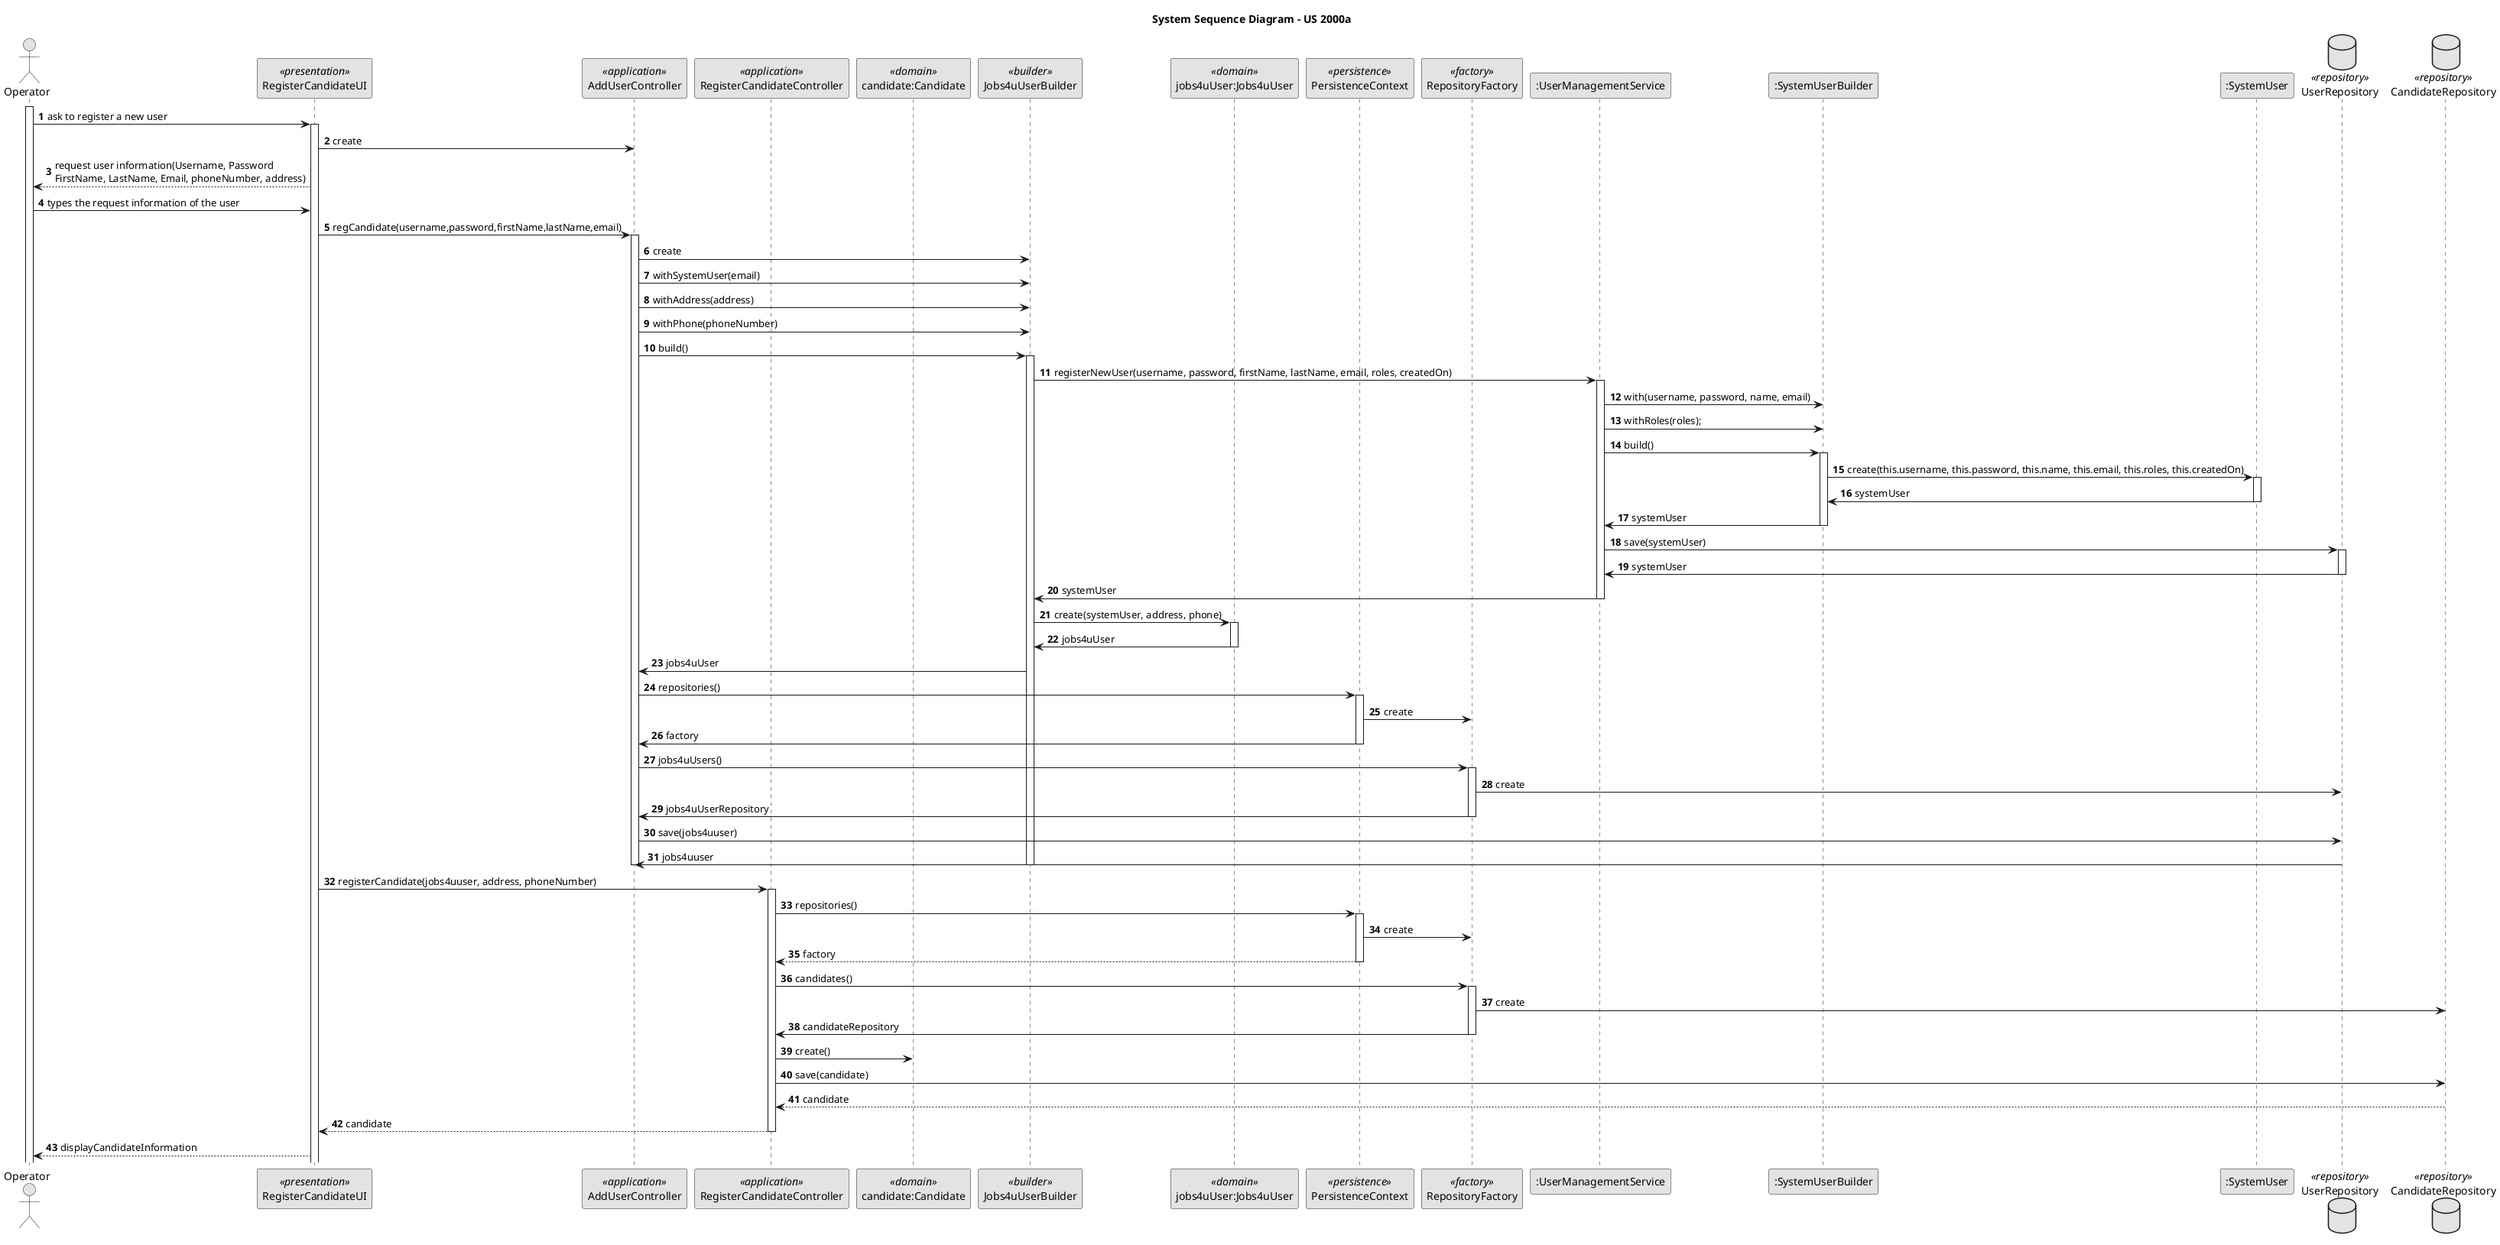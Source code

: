 @startuml
skinparam monochrome true
skinparam packageStyle rectangle
skinparam shadowing false

autonumber

title System Sequence Diagram - US 2000a

'hide footbox
actor Operator as Actor
participant RegisterCandidateUI as UI <<presentation>>
participant AddUserController as Controller1 <<application>>
participant RegisterCandidateController as Controller <<application>>
participant "candidate:Candidate" as Domain2 <<domain>>
participant Jobs4uUserBuilder as Builder <<builder>>
participant "jobs4uUser:Jobs4uUser" as Domain <<domain>>
participant PersistenceContext as Persistence <<persistence>>
participant RepositoryFactory as Factory <<factory>>
participant ":UserManagementService" as usrMgmtSvc
participant ":SystemUserBuilder" as sysUserBuilder
participant ":SystemUser" as sysUsr
database UserRepository as UserRepository <<repository>>
database CandidateRepository as CandidateRepository <<repository>>



activate Actor
Actor -> UI: ask to register a new user
activate UI
    UI -> Controller1: create


   UI --> Actor : request user information(Username, Password \nFirstName, LastName, Email, phoneNumber, address)


   Actor -> UI : types the request information of the user



    UI -> Controller1: regCandidate(username,password,firstName,lastName,email)
    activate Controller1


    Controller1 -> Builder : create


    Controller1 -> Builder : withSystemUser(email)
    Controller1 -> Builder : withAddress(address)
    Controller1 -> Builder : withPhone(phoneNumber)
    Controller1 -> Builder : build()
    activate Builder


       Builder -> usrMgmtSvc : registerNewUser(username, password, firstName, lastName, email, roles, createdOn)
       activate usrMgmtSvc


       usrMgmtSvc -> sysUserBuilder : with(username, password, name, email)
       usrMgmtSvc -> sysUserBuilder : withRoles(roles);
       usrMgmtSvc -> sysUserBuilder : build()
       activate sysUserBuilder


       sysUserBuilder -> sysUsr : create(this.username, this.password, this.name, this.email, this.roles, this.createdOn)
          activate sysUsr

          sysUsr -> sysUserBuilder : systemUser
          deactivate sysUsr
       sysUserBuilder -> usrMgmtSvc : systemUser
       deactivate sysUserBuilder

       usrMgmtSvc -> UserRepository : save(systemUser)
       activate UserRepository

       UserRepository -> usrMgmtSvc : systemUser
       deactivate UserRepository

       usrMgmtSvc -> Builder : systemUser
       deactivate usrMgmtSvc

       Builder -> Domain : create(systemUser, address, phone)
       activate Domain

          Domain -> Builder : jobs4uUser
          deactivate Domain

          Builder -> Controller1 : jobs4uUser




    Controller1 -> Persistence : repositories()
    activate Persistence
    Persistence -> Factory : create
    Persistence -> Controller1 : factory
    deactivate Persistence

    Controller1 -> Factory : jobs4uUsers()
    activate Factory
    Factory -> UserRepository : create
    Factory -> Controller1 : jobs4uUserRepository
    deactivate Factory

    Controller1 -> UserRepository : save(jobs4uuser)


    UserRepository ->Controller1 : jobs4uuser
    deactivate Controller1
    deactivate Builder




    UI -> Controller: registerCandidate(jobs4uuser, address, phoneNumber)
    activate Controller




    Controller -> Persistence : repositories()
    activate Persistence

    Persistence -> Factory : create

    Persistence --> Controller : factory
    deactivate Persistence

    Controller -> Factory : candidates()
    activate Factory
    Factory -> CandidateRepository : create
    Factory -> Controller : candidateRepository
    deactivate Factory
    Controller -> Domain2 : create()
    Controller -> CandidateRepository : save(candidate)
    CandidateRepository --> Controller : candidate





    Controller --> UI : candidate
    deactivate Controller
    UI --> Actor : displayCandidateInformation




















@enduml